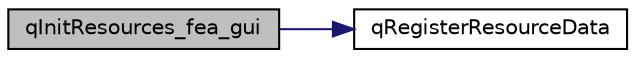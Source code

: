 digraph "qInitResources_fea_gui"
{
  edge [fontname="Helvetica",fontsize="10",labelfontname="Helvetica",labelfontsize="10"];
  node [fontname="Helvetica",fontsize="10",shape=record];
  rankdir="LR";
  Node1 [label="qInitResources_fea_gui",height=0.2,width=0.4,color="black", fillcolor="grey75", style="filled", fontcolor="black"];
  Node1 -> Node2 [color="midnightblue",fontsize="10",style="solid",fontname="Helvetica"];
  Node2 [label="qRegisterResourceData",height=0.2,width=0.4,color="black", fillcolor="white", style="filled",URL="$qrc__fea__gui_8cpp.html#a2ce5a6cde5b318dc75442940471e05f7"];
}
